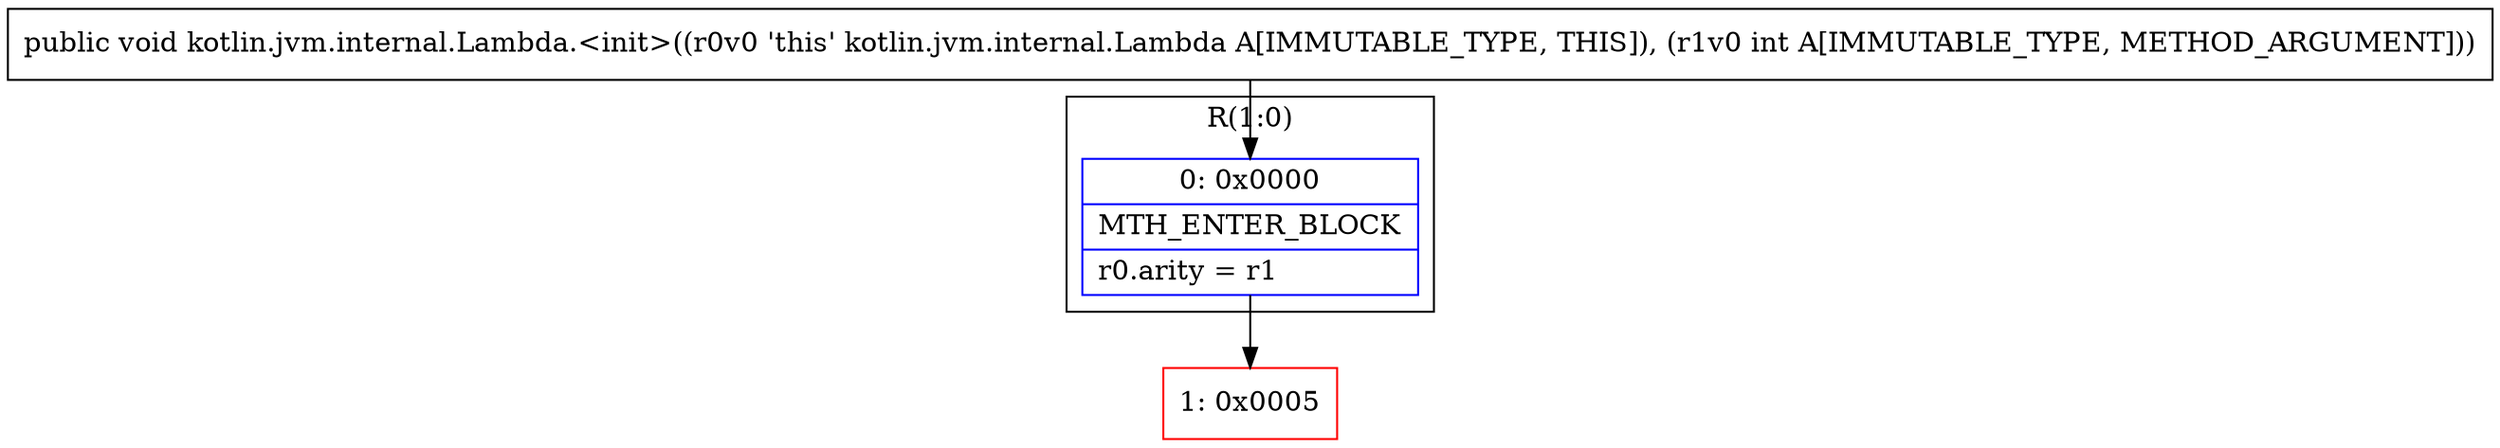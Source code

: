 digraph "CFG forkotlin.jvm.internal.Lambda.\<init\>(I)V" {
subgraph cluster_Region_693319268 {
label = "R(1:0)";
node [shape=record,color=blue];
Node_0 [shape=record,label="{0\:\ 0x0000|MTH_ENTER_BLOCK\l|r0.arity = r1\l}"];
}
Node_1 [shape=record,color=red,label="{1\:\ 0x0005}"];
MethodNode[shape=record,label="{public void kotlin.jvm.internal.Lambda.\<init\>((r0v0 'this' kotlin.jvm.internal.Lambda A[IMMUTABLE_TYPE, THIS]), (r1v0 int A[IMMUTABLE_TYPE, METHOD_ARGUMENT])) }"];
MethodNode -> Node_0;
Node_0 -> Node_1;
}

